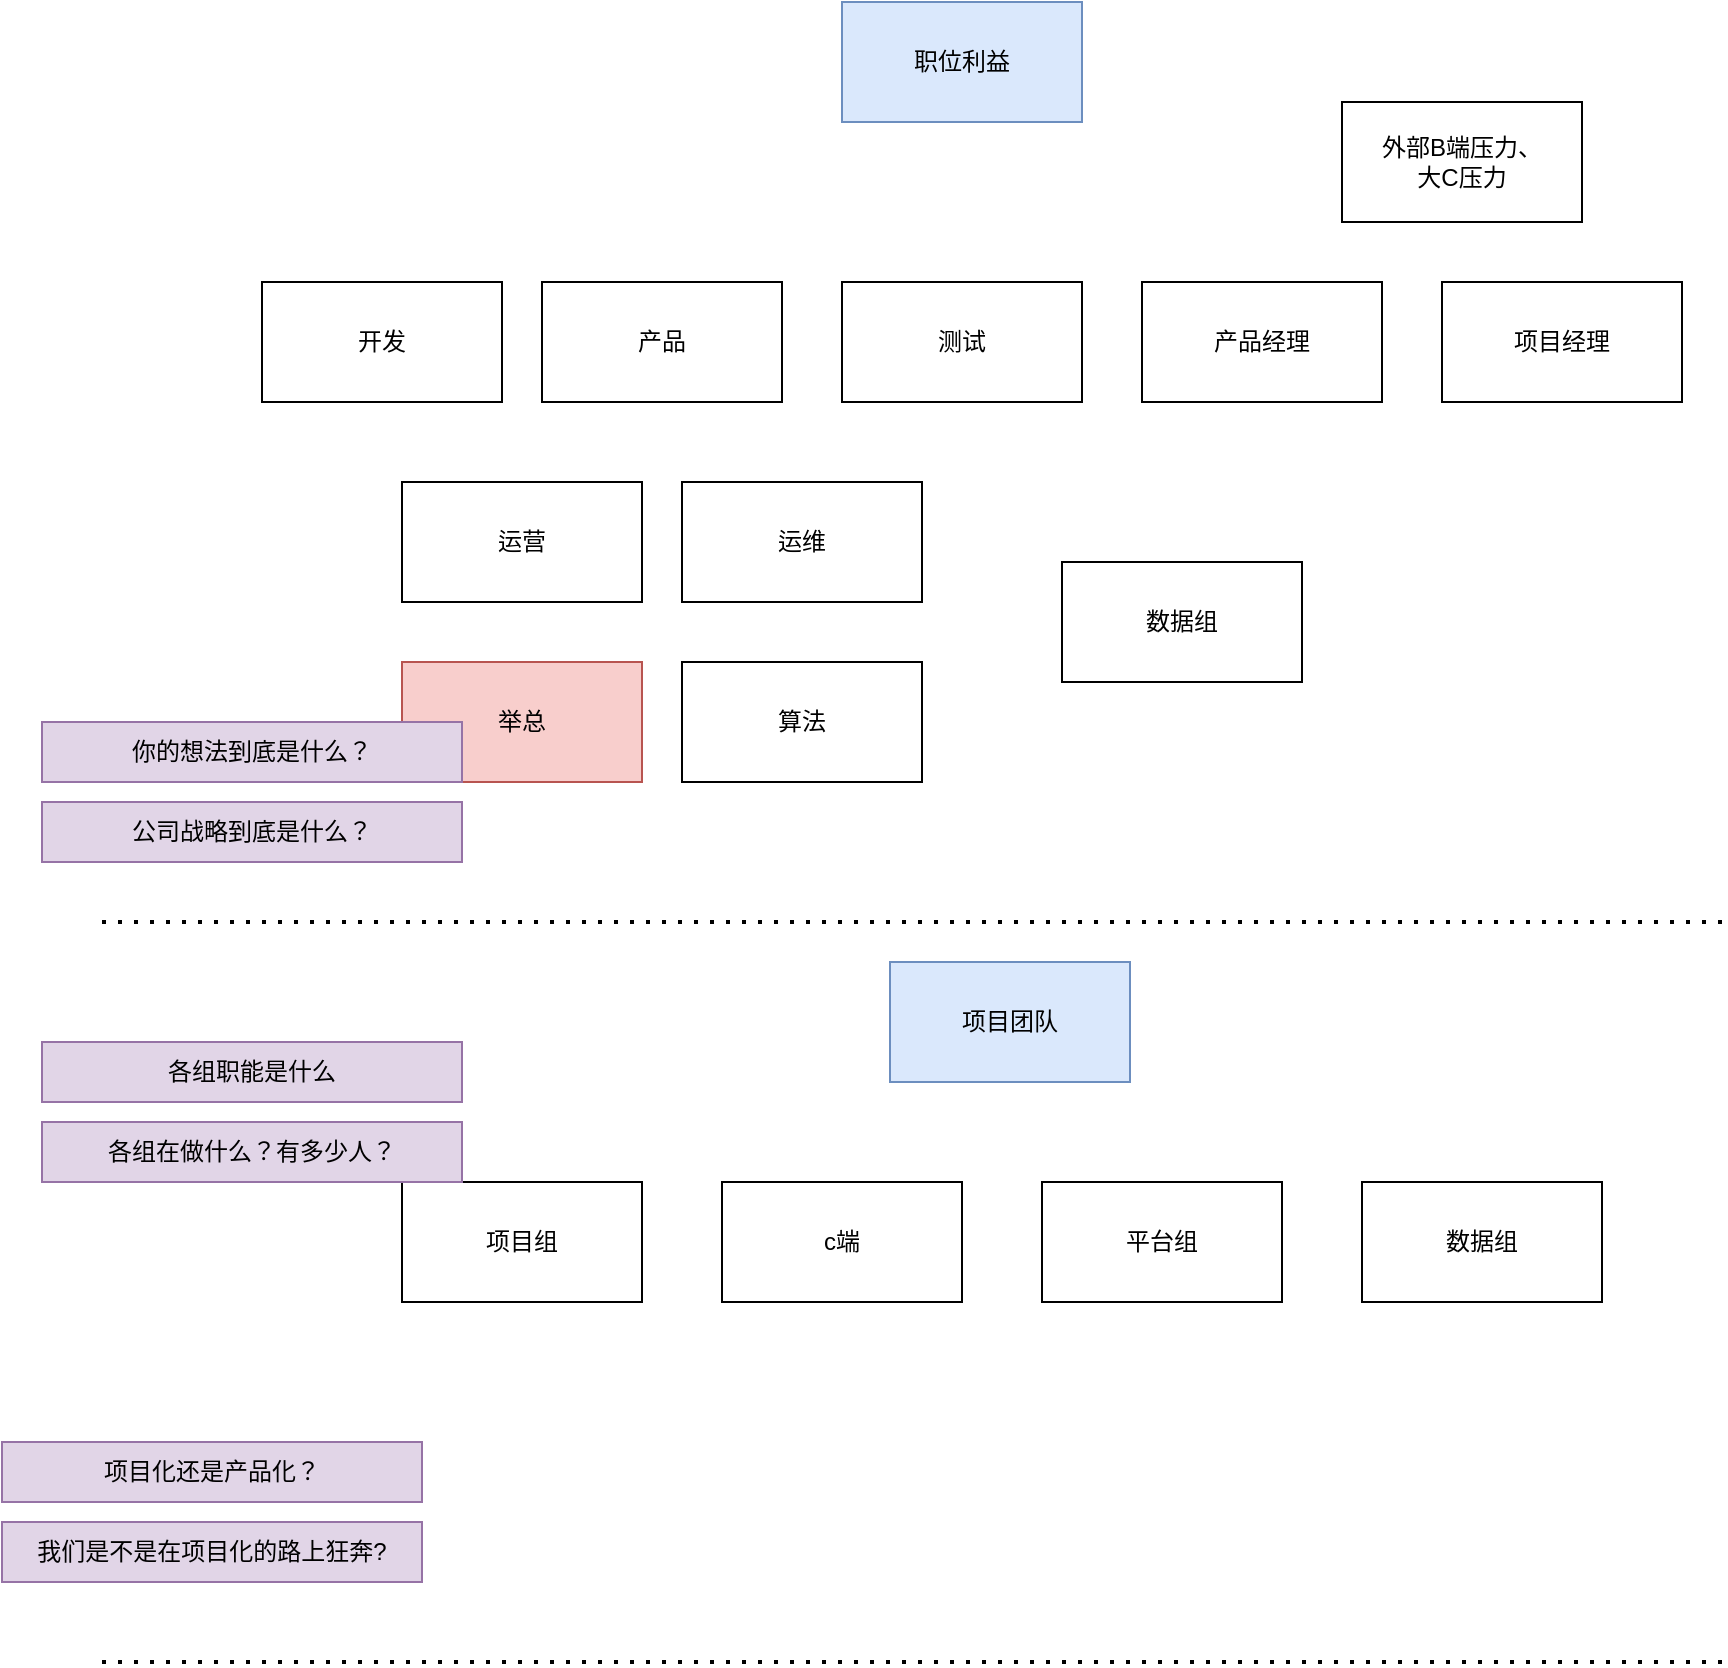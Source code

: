 <mxfile version="20.0.1" type="github">
  <diagram id="IBA-_tSFu6mASBX1kX7_" name="Page-1">
    <mxGraphModel dx="1967" dy="633" grid="1" gridSize="10" guides="1" tooltips="1" connect="1" arrows="1" fold="1" page="1" pageScale="1" pageWidth="827" pageHeight="1169" math="0" shadow="0">
      <root>
        <mxCell id="0" />
        <mxCell id="1" parent="0" />
        <mxCell id="_9OL7iZlOtj2cYj0QsQF-1" value="职位利益" style="rounded=0;whiteSpace=wrap;html=1;fillColor=#dae8fc;strokeColor=#6c8ebf;" vertex="1" parent="1">
          <mxGeometry x="330" y="130" width="120" height="60" as="geometry" />
        </mxCell>
        <mxCell id="_9OL7iZlOtj2cYj0QsQF-3" value="开发" style="rounded=0;whiteSpace=wrap;html=1;" vertex="1" parent="1">
          <mxGeometry x="40" y="270" width="120" height="60" as="geometry" />
        </mxCell>
        <mxCell id="_9OL7iZlOtj2cYj0QsQF-4" value="产品" style="rounded=0;whiteSpace=wrap;html=1;" vertex="1" parent="1">
          <mxGeometry x="180" y="270" width="120" height="60" as="geometry" />
        </mxCell>
        <mxCell id="_9OL7iZlOtj2cYj0QsQF-5" value="项目经理" style="rounded=0;whiteSpace=wrap;html=1;" vertex="1" parent="1">
          <mxGeometry x="630" y="270" width="120" height="60" as="geometry" />
        </mxCell>
        <mxCell id="_9OL7iZlOtj2cYj0QsQF-6" value="产品经理" style="rounded=0;whiteSpace=wrap;html=1;" vertex="1" parent="1">
          <mxGeometry x="480" y="270" width="120" height="60" as="geometry" />
        </mxCell>
        <mxCell id="_9OL7iZlOtj2cYj0QsQF-7" value="运营" style="rounded=0;whiteSpace=wrap;html=1;" vertex="1" parent="1">
          <mxGeometry x="110" y="370" width="120" height="60" as="geometry" />
        </mxCell>
        <mxCell id="_9OL7iZlOtj2cYj0QsQF-8" value="运维" style="rounded=0;whiteSpace=wrap;html=1;" vertex="1" parent="1">
          <mxGeometry x="250" y="370" width="120" height="60" as="geometry" />
        </mxCell>
        <mxCell id="_9OL7iZlOtj2cYj0QsQF-9" value="举总" style="rounded=0;whiteSpace=wrap;html=1;fillColor=#f8cecc;strokeColor=#b85450;" vertex="1" parent="1">
          <mxGeometry x="110" y="460" width="120" height="60" as="geometry" />
        </mxCell>
        <mxCell id="_9OL7iZlOtj2cYj0QsQF-10" value="算法" style="rounded=0;whiteSpace=wrap;html=1;" vertex="1" parent="1">
          <mxGeometry x="250" y="460" width="120" height="60" as="geometry" />
        </mxCell>
        <mxCell id="_9OL7iZlOtj2cYj0QsQF-11" value="测试" style="rounded=0;whiteSpace=wrap;html=1;" vertex="1" parent="1">
          <mxGeometry x="330" y="270" width="120" height="60" as="geometry" />
        </mxCell>
        <mxCell id="_9OL7iZlOtj2cYj0QsQF-12" value="项目团队" style="rounded=0;whiteSpace=wrap;html=1;fillColor=#dae8fc;strokeColor=#6c8ebf;" vertex="1" parent="1">
          <mxGeometry x="354" y="610" width="120" height="60" as="geometry" />
        </mxCell>
        <mxCell id="_9OL7iZlOtj2cYj0QsQF-13" value="项目组" style="rounded=0;whiteSpace=wrap;html=1;" vertex="1" parent="1">
          <mxGeometry x="110" y="720" width="120" height="60" as="geometry" />
        </mxCell>
        <mxCell id="_9OL7iZlOtj2cYj0QsQF-14" value="c端" style="rounded=0;whiteSpace=wrap;html=1;" vertex="1" parent="1">
          <mxGeometry x="270" y="720" width="120" height="60" as="geometry" />
        </mxCell>
        <mxCell id="_9OL7iZlOtj2cYj0QsQF-15" value="你的想法到底是什么？" style="text;html=1;strokeColor=#9673a6;fillColor=#e1d5e7;align=center;verticalAlign=middle;whiteSpace=wrap;rounded=0;" vertex="1" parent="1">
          <mxGeometry x="-70" y="490" width="210" height="30" as="geometry" />
        </mxCell>
        <mxCell id="_9OL7iZlOtj2cYj0QsQF-16" value="公司战略到底是什么？" style="text;html=1;strokeColor=#9673a6;fillColor=#e1d5e7;align=center;verticalAlign=middle;whiteSpace=wrap;rounded=0;" vertex="1" parent="1">
          <mxGeometry x="-70" y="530" width="210" height="30" as="geometry" />
        </mxCell>
        <mxCell id="_9OL7iZlOtj2cYj0QsQF-17" value="平台组" style="rounded=0;whiteSpace=wrap;html=1;" vertex="1" parent="1">
          <mxGeometry x="430" y="720" width="120" height="60" as="geometry" />
        </mxCell>
        <mxCell id="_9OL7iZlOtj2cYj0QsQF-18" value="数据组" style="rounded=0;whiteSpace=wrap;html=1;" vertex="1" parent="1">
          <mxGeometry x="440" y="410" width="120" height="60" as="geometry" />
        </mxCell>
        <mxCell id="_9OL7iZlOtj2cYj0QsQF-19" value="各组职能是什么" style="text;html=1;strokeColor=#9673a6;fillColor=#e1d5e7;align=center;verticalAlign=middle;whiteSpace=wrap;rounded=0;" vertex="1" parent="1">
          <mxGeometry x="-70" y="650" width="210" height="30" as="geometry" />
        </mxCell>
        <mxCell id="_9OL7iZlOtj2cYj0QsQF-20" value="数据组" style="rounded=0;whiteSpace=wrap;html=1;" vertex="1" parent="1">
          <mxGeometry x="590" y="720" width="120" height="60" as="geometry" />
        </mxCell>
        <mxCell id="_9OL7iZlOtj2cYj0QsQF-21" value="" style="endArrow=none;dashed=1;html=1;dashPattern=1 3;strokeWidth=2;rounded=0;" edge="1" parent="1">
          <mxGeometry width="50" height="50" relative="1" as="geometry">
            <mxPoint x="-40" y="590" as="sourcePoint" />
            <mxPoint x="770" y="590" as="targetPoint" />
          </mxGeometry>
        </mxCell>
        <mxCell id="_9OL7iZlOtj2cYj0QsQF-22" value="项目化还是产品化？" style="text;html=1;strokeColor=#9673a6;fillColor=#e1d5e7;align=center;verticalAlign=middle;whiteSpace=wrap;rounded=0;" vertex="1" parent="1">
          <mxGeometry x="-90" y="850" width="210" height="30" as="geometry" />
        </mxCell>
        <mxCell id="_9OL7iZlOtj2cYj0QsQF-24" value="我们是不是在项目化的路上狂奔?&lt;span style=&quot;color: rgba(0, 0, 0, 0); font-family: monospace; font-size: 0px; text-align: start;&quot;&gt;%3CmxGraphModel%3E%3Croot%3E%3CmxCell%20id%3D%220%22%2F%3E%3CmxCell%20id%3D%221%22%20parent%3D%220%22%2F%3E%3CmxCell%20id%3D%222%22%20value%3D%22%E9%A1%B9%E7%9B%AE%E5%8C%96%E8%BF%98%E6%98%AF%E4%BA%A7%E5%93%81%E5%8C%96%EF%BC%9F%22%20style%3D%22text%3Bhtml%3D1%3BstrokeColor%3D%239673a6%3BfillColor%3D%23e1d5e7%3Balign%3Dcenter%3BverticalAlign%3Dmiddle%3BwhiteSpace%3Dwrap%3Brounded%3D0%3B%22%20vertex%3D%221%22%20parent%3D%221%22%3E%3CmxGeometry%20x%3D%22-90%22%20y%3D%22850%22%20width%3D%22210%22%20height%3D%2230%22%20as%3D%22geometry%22%2F%3E%3C%2FmxCell%3E%3C%2Froot%3E%3C%2FmxGraphModel%3E？&lt;/span&gt;" style="text;html=1;strokeColor=#9673a6;fillColor=#e1d5e7;align=center;verticalAlign=middle;whiteSpace=wrap;rounded=0;" vertex="1" parent="1">
          <mxGeometry x="-90" y="890" width="210" height="30" as="geometry" />
        </mxCell>
        <mxCell id="_9OL7iZlOtj2cYj0QsQF-27" value="各组在做什么？有多少人？" style="text;html=1;strokeColor=#9673a6;fillColor=#e1d5e7;align=center;verticalAlign=middle;whiteSpace=wrap;rounded=0;" vertex="1" parent="1">
          <mxGeometry x="-70" y="690" width="210" height="30" as="geometry" />
        </mxCell>
        <mxCell id="_9OL7iZlOtj2cYj0QsQF-28" value="" style="endArrow=none;dashed=1;html=1;dashPattern=1 3;strokeWidth=2;rounded=0;" edge="1" parent="1">
          <mxGeometry width="50" height="50" relative="1" as="geometry">
            <mxPoint x="-40" y="960" as="sourcePoint" />
            <mxPoint x="770" y="960" as="targetPoint" />
          </mxGeometry>
        </mxCell>
        <mxCell id="_9OL7iZlOtj2cYj0QsQF-29" value="外部B端压力、&lt;br&gt;大C压力" style="rounded=0;whiteSpace=wrap;html=1;" vertex="1" parent="1">
          <mxGeometry x="580" y="180" width="120" height="60" as="geometry" />
        </mxCell>
      </root>
    </mxGraphModel>
  </diagram>
</mxfile>
